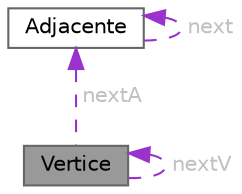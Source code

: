 digraph "Vertice"
{
 // LATEX_PDF_SIZE
  bgcolor="transparent";
  edge [fontname=Helvetica,fontsize=10,labelfontname=Helvetica,labelfontsize=10];
  node [fontname=Helvetica,fontsize=10,shape=box,height=0.2,width=0.4];
  Node1 [id="Node000001",label="Vertice",height=0.2,width=0.4,color="gray40", fillcolor="grey60", style="filled", fontcolor="black",tooltip="Estrutura de um vértice num grafo."];
  Node1 -> Node1 [id="edge1_Node000001_Node000001",dir="back",color="darkorchid3",style="dashed",tooltip=" ",label=" nextV",fontcolor="grey" ];
  Node2 -> Node1 [id="edge2_Node000001_Node000002",dir="back",color="darkorchid3",style="dashed",tooltip=" ",label=" nextA",fontcolor="grey" ];
  Node2 [id="Node000002",label="Adjacente",height=0.2,width=0.4,color="gray40", fillcolor="white", style="filled",URL="$structAdjacente.html",tooltip="Estrutura de uma adjacência num grafo."];
  Node2 -> Node2 [id="edge3_Node000002_Node000002",dir="back",color="darkorchid3",style="dashed",tooltip=" ",label=" next",fontcolor="grey" ];
}
